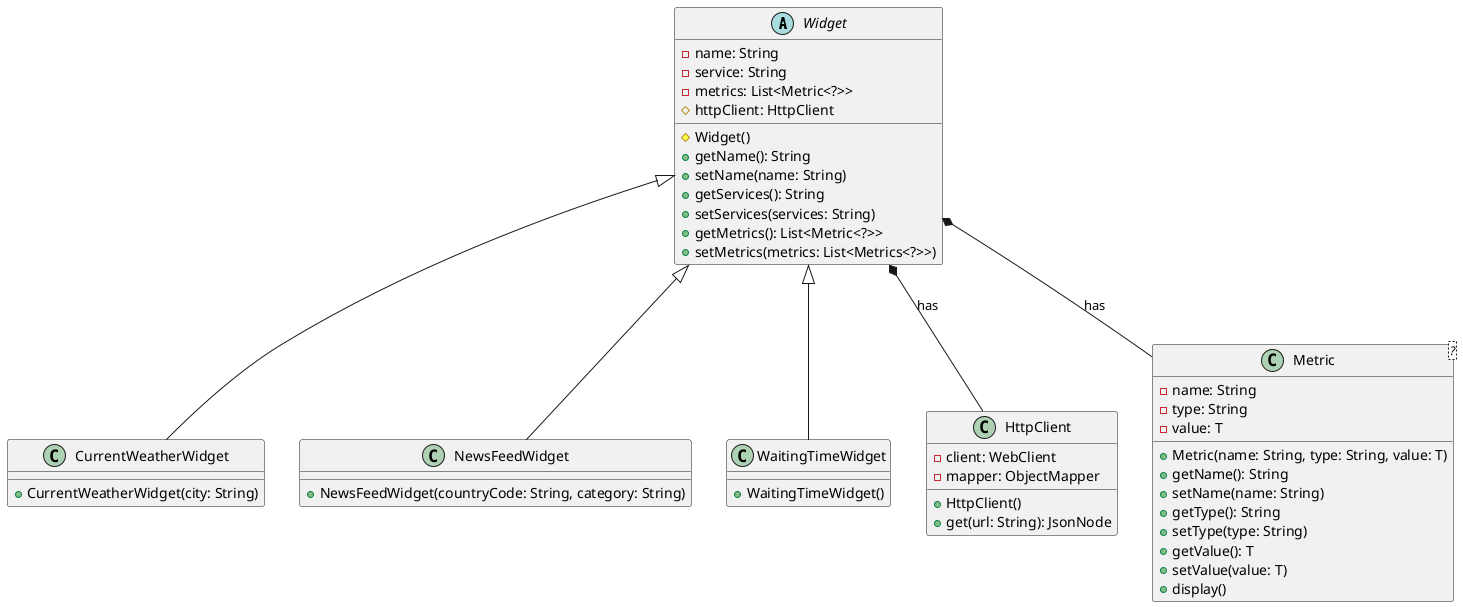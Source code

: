 @startuml
'https://plantuml.com/class-diagram

abstract class Widget {
- name: String
- service: String
- metrics: List<Metric<?>>
# httpClient: HttpClient

# Widget()
+ getName(): String
+ setName(name: String)
+ getServices(): String
+ setServices(services: String)
+ getMetrics(): List<Metric<?>>
+ setMetrics(metrics: List<Metrics<?>>)
}

class CurrentWeatherWidget extends Widget {
+ CurrentWeatherWidget(city: String)
}

class NewsFeedWidget extends Widget {
+ NewsFeedWidget(countryCode: String, category: String)
}

class WaitingTimeWidget extends Widget {
+ WaitingTimeWidget()
}

class HttpClient {
- client: WebClient
- mapper: ObjectMapper

+ HttpClient()
+ get(url: String): JsonNode
}

class Metric<?> {
- name: String
- type: String
- value: T

+ Metric(name: String, type: String, value: T)
+ getName(): String
+ setName(name: String)
+ getType(): String
+ setType(type: String)
+ getValue(): T
+ setValue(value: T)
+ display()
}

Widget *-- HttpClient : has
Widget *-- Metric : has

@enduml